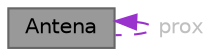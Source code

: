 digraph "Antena"
{
 // LATEX_PDF_SIZE
  bgcolor="transparent";
  edge [fontname=Helvetica,fontsize=10,labelfontname=Helvetica,labelfontsize=10];
  node [fontname=Helvetica,fontsize=10,shape=box,height=0.2,width=0.4];
  Node1 [id="Node000001",label="Antena",height=0.2,width=0.4,color="gray40", fillcolor="grey60", style="filled", fontcolor="black",tooltip="Estrutura para representar uma antena"];
  Node1 -> Node1 [id="edge1_Node000001_Node000001",dir="back",color="darkorchid3",style="dashed",tooltip=" ",label=" prox",fontcolor="grey" ];
}
